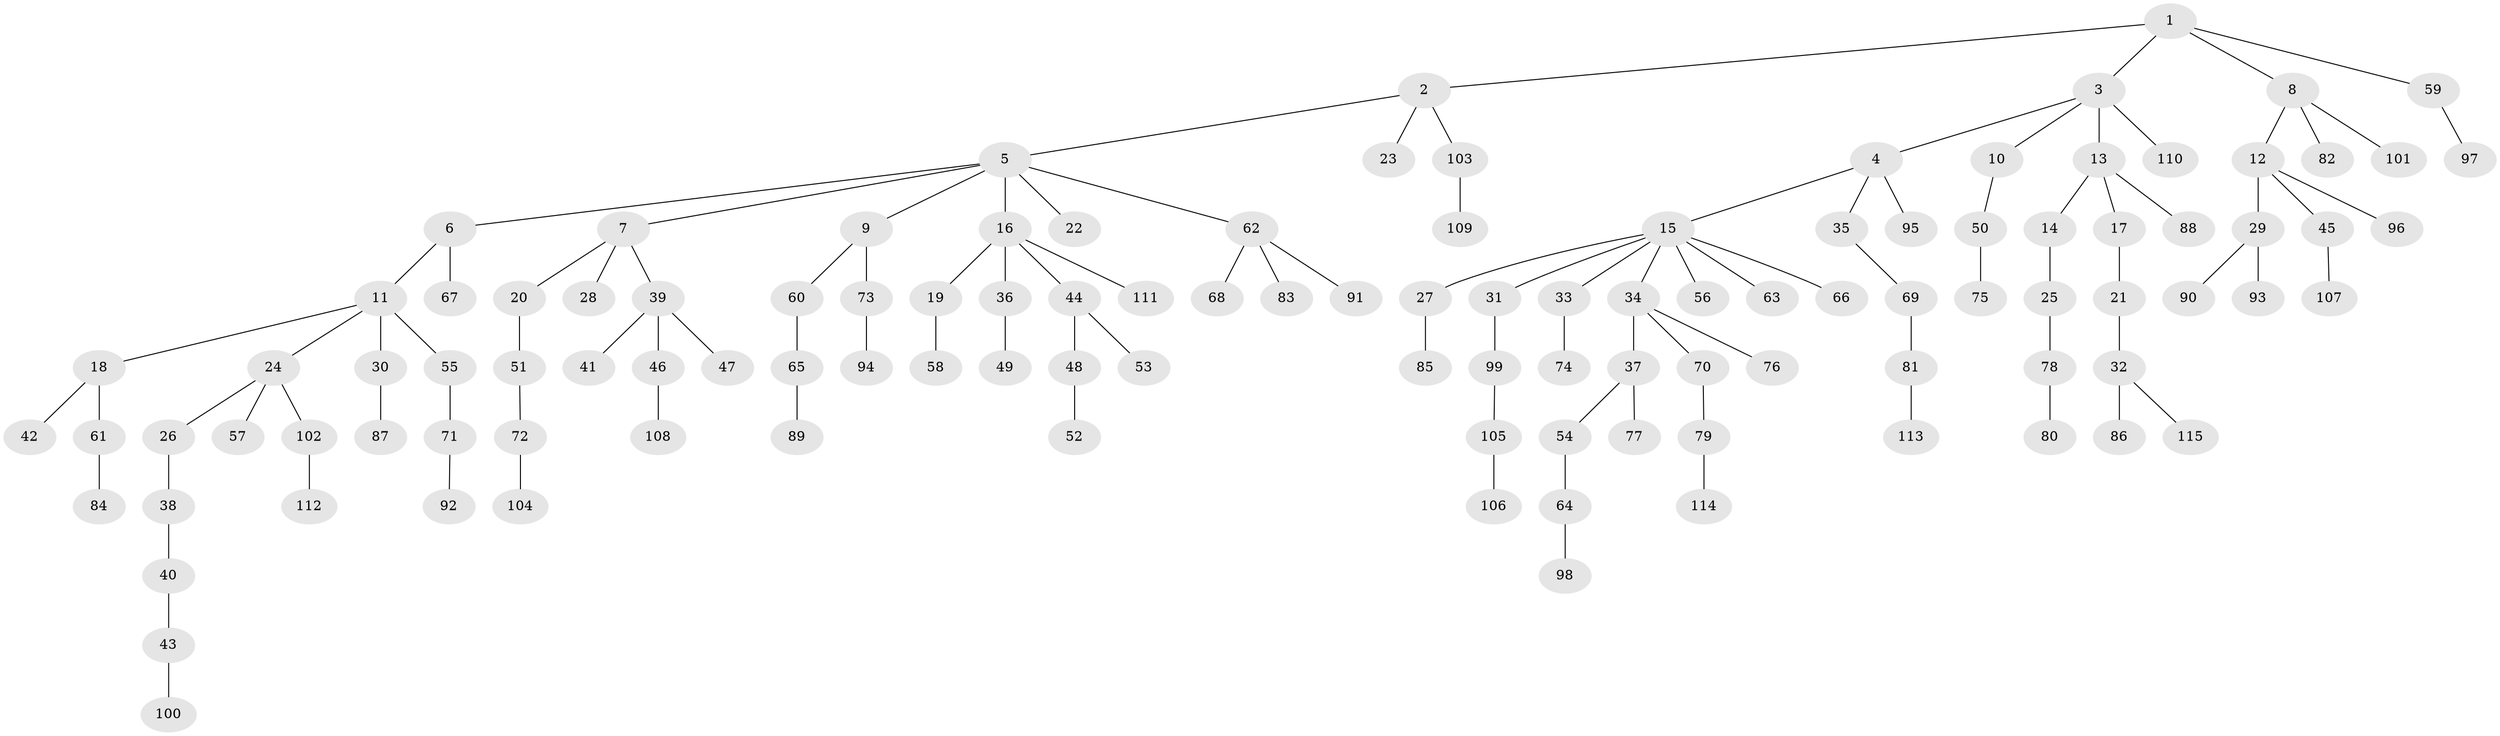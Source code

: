 // Generated by graph-tools (version 1.1) at 2025/50/03/09/25 03:50:19]
// undirected, 115 vertices, 114 edges
graph export_dot {
graph [start="1"]
  node [color=gray90,style=filled];
  1;
  2;
  3;
  4;
  5;
  6;
  7;
  8;
  9;
  10;
  11;
  12;
  13;
  14;
  15;
  16;
  17;
  18;
  19;
  20;
  21;
  22;
  23;
  24;
  25;
  26;
  27;
  28;
  29;
  30;
  31;
  32;
  33;
  34;
  35;
  36;
  37;
  38;
  39;
  40;
  41;
  42;
  43;
  44;
  45;
  46;
  47;
  48;
  49;
  50;
  51;
  52;
  53;
  54;
  55;
  56;
  57;
  58;
  59;
  60;
  61;
  62;
  63;
  64;
  65;
  66;
  67;
  68;
  69;
  70;
  71;
  72;
  73;
  74;
  75;
  76;
  77;
  78;
  79;
  80;
  81;
  82;
  83;
  84;
  85;
  86;
  87;
  88;
  89;
  90;
  91;
  92;
  93;
  94;
  95;
  96;
  97;
  98;
  99;
  100;
  101;
  102;
  103;
  104;
  105;
  106;
  107;
  108;
  109;
  110;
  111;
  112;
  113;
  114;
  115;
  1 -- 2;
  1 -- 3;
  1 -- 8;
  1 -- 59;
  2 -- 5;
  2 -- 23;
  2 -- 103;
  3 -- 4;
  3 -- 10;
  3 -- 13;
  3 -- 110;
  4 -- 15;
  4 -- 35;
  4 -- 95;
  5 -- 6;
  5 -- 7;
  5 -- 9;
  5 -- 16;
  5 -- 22;
  5 -- 62;
  6 -- 11;
  6 -- 67;
  7 -- 20;
  7 -- 28;
  7 -- 39;
  8 -- 12;
  8 -- 82;
  8 -- 101;
  9 -- 60;
  9 -- 73;
  10 -- 50;
  11 -- 18;
  11 -- 24;
  11 -- 30;
  11 -- 55;
  12 -- 29;
  12 -- 45;
  12 -- 96;
  13 -- 14;
  13 -- 17;
  13 -- 88;
  14 -- 25;
  15 -- 27;
  15 -- 31;
  15 -- 33;
  15 -- 34;
  15 -- 56;
  15 -- 63;
  15 -- 66;
  16 -- 19;
  16 -- 36;
  16 -- 44;
  16 -- 111;
  17 -- 21;
  18 -- 42;
  18 -- 61;
  19 -- 58;
  20 -- 51;
  21 -- 32;
  24 -- 26;
  24 -- 57;
  24 -- 102;
  25 -- 78;
  26 -- 38;
  27 -- 85;
  29 -- 90;
  29 -- 93;
  30 -- 87;
  31 -- 99;
  32 -- 86;
  32 -- 115;
  33 -- 74;
  34 -- 37;
  34 -- 70;
  34 -- 76;
  35 -- 69;
  36 -- 49;
  37 -- 54;
  37 -- 77;
  38 -- 40;
  39 -- 41;
  39 -- 46;
  39 -- 47;
  40 -- 43;
  43 -- 100;
  44 -- 48;
  44 -- 53;
  45 -- 107;
  46 -- 108;
  48 -- 52;
  50 -- 75;
  51 -- 72;
  54 -- 64;
  55 -- 71;
  59 -- 97;
  60 -- 65;
  61 -- 84;
  62 -- 68;
  62 -- 83;
  62 -- 91;
  64 -- 98;
  65 -- 89;
  69 -- 81;
  70 -- 79;
  71 -- 92;
  72 -- 104;
  73 -- 94;
  78 -- 80;
  79 -- 114;
  81 -- 113;
  99 -- 105;
  102 -- 112;
  103 -- 109;
  105 -- 106;
}
